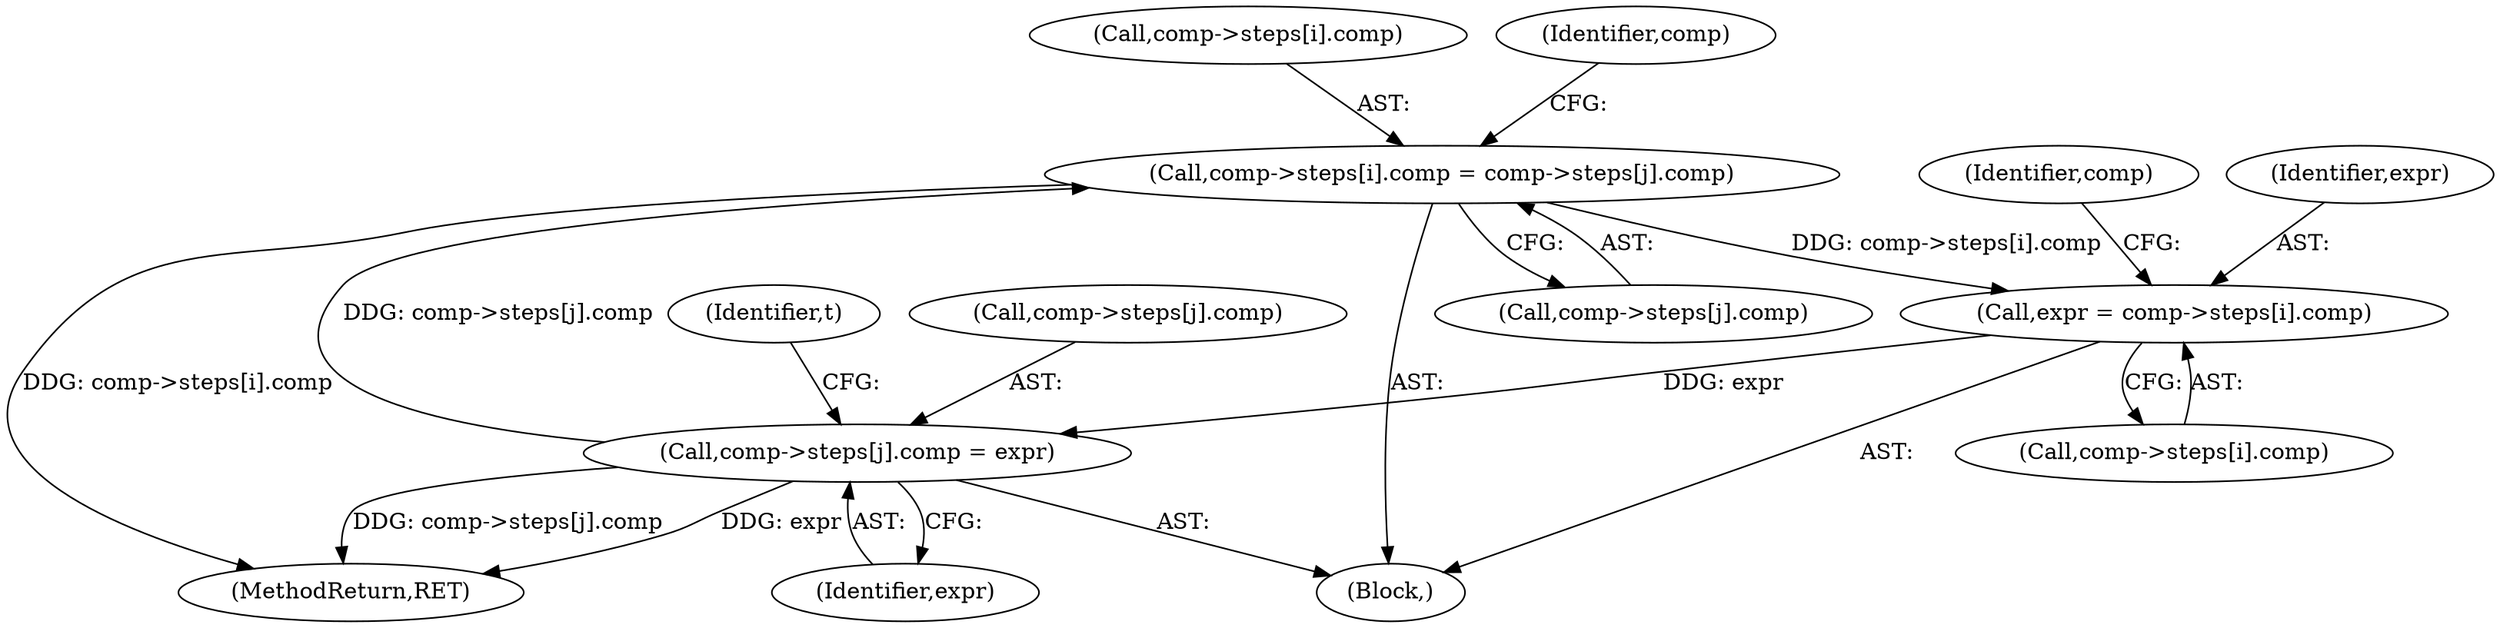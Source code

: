 digraph "0_Chrome_96dbafe288dbe2f0cc45fa3c39daf6d0c37acbab_26@array" {
"1000267" [label="(Call,comp->steps[i].comp = comp->steps[j].comp)"];
"1000282" [label="(Call,comp->steps[j].comp = expr)"];
"1000258" [label="(Call,expr = comp->steps[i].comp)"];
"1000267" [label="(Call,comp->steps[i].comp = comp->steps[j].comp)"];
"1000268" [label="(Call,comp->steps[i].comp)"];
"1000486" [label="(MethodReturn,RET)"];
"1000290" [label="(Identifier,expr)"];
"1000271" [label="(Identifier,comp)"];
"1000259" [label="(Identifier,expr)"];
"1000286" [label="(Identifier,comp)"];
"1000282" [label="(Call,comp->steps[j].comp = expr)"];
"1000121" [label="(Block,)"];
"1000258" [label="(Call,expr = comp->steps[i].comp)"];
"1000260" [label="(Call,comp->steps[i].comp)"];
"1000267" [label="(Call,comp->steps[i].comp = comp->steps[j].comp)"];
"1000292" [label="(Identifier,t)"];
"1000275" [label="(Call,comp->steps[j].comp)"];
"1000283" [label="(Call,comp->steps[j].comp)"];
"1000267" -> "1000121"  [label="AST: "];
"1000267" -> "1000275"  [label="CFG: "];
"1000268" -> "1000267"  [label="AST: "];
"1000275" -> "1000267"  [label="AST: "];
"1000286" -> "1000267"  [label="CFG: "];
"1000267" -> "1000486"  [label="DDG: comp->steps[i].comp"];
"1000267" -> "1000258"  [label="DDG: comp->steps[i].comp"];
"1000282" -> "1000267"  [label="DDG: comp->steps[j].comp"];
"1000282" -> "1000121"  [label="AST: "];
"1000282" -> "1000290"  [label="CFG: "];
"1000283" -> "1000282"  [label="AST: "];
"1000290" -> "1000282"  [label="AST: "];
"1000292" -> "1000282"  [label="CFG: "];
"1000282" -> "1000486"  [label="DDG: comp->steps[j].comp"];
"1000282" -> "1000486"  [label="DDG: expr"];
"1000258" -> "1000282"  [label="DDG: expr"];
"1000258" -> "1000121"  [label="AST: "];
"1000258" -> "1000260"  [label="CFG: "];
"1000259" -> "1000258"  [label="AST: "];
"1000260" -> "1000258"  [label="AST: "];
"1000271" -> "1000258"  [label="CFG: "];
}
